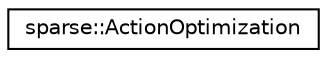 digraph "Graphical Class Hierarchy"
{
 // LATEX_PDF_SIZE
  edge [fontname="Helvetica",fontsize="10",labelfontname="Helvetica",labelfontsize="10"];
  node [fontname="Helvetica",fontsize="10",shape=record];
  rankdir="LR";
  Node0 [label="sparse::ActionOptimization",height=0.2,width=0.4,color="black", fillcolor="white", style="filled",URL="$structsparse_1_1ActionOptimization.html",tooltip=" "];
}
